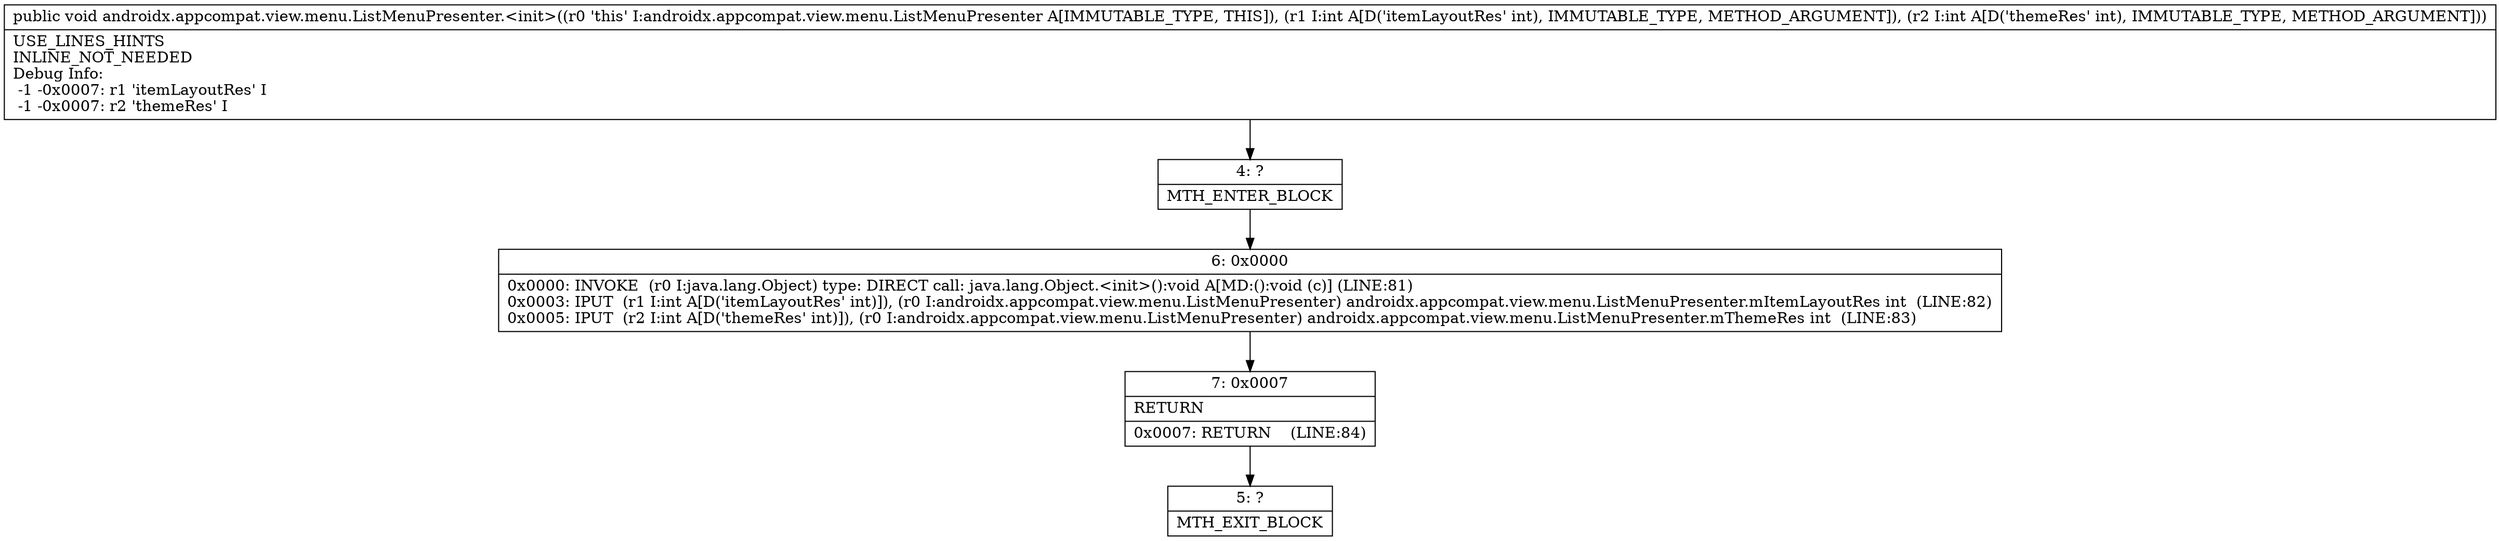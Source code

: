 digraph "CFG forandroidx.appcompat.view.menu.ListMenuPresenter.\<init\>(II)V" {
Node_4 [shape=record,label="{4\:\ ?|MTH_ENTER_BLOCK\l}"];
Node_6 [shape=record,label="{6\:\ 0x0000|0x0000: INVOKE  (r0 I:java.lang.Object) type: DIRECT call: java.lang.Object.\<init\>():void A[MD:():void (c)] (LINE:81)\l0x0003: IPUT  (r1 I:int A[D('itemLayoutRes' int)]), (r0 I:androidx.appcompat.view.menu.ListMenuPresenter) androidx.appcompat.view.menu.ListMenuPresenter.mItemLayoutRes int  (LINE:82)\l0x0005: IPUT  (r2 I:int A[D('themeRes' int)]), (r0 I:androidx.appcompat.view.menu.ListMenuPresenter) androidx.appcompat.view.menu.ListMenuPresenter.mThemeRes int  (LINE:83)\l}"];
Node_7 [shape=record,label="{7\:\ 0x0007|RETURN\l|0x0007: RETURN    (LINE:84)\l}"];
Node_5 [shape=record,label="{5\:\ ?|MTH_EXIT_BLOCK\l}"];
MethodNode[shape=record,label="{public void androidx.appcompat.view.menu.ListMenuPresenter.\<init\>((r0 'this' I:androidx.appcompat.view.menu.ListMenuPresenter A[IMMUTABLE_TYPE, THIS]), (r1 I:int A[D('itemLayoutRes' int), IMMUTABLE_TYPE, METHOD_ARGUMENT]), (r2 I:int A[D('themeRes' int), IMMUTABLE_TYPE, METHOD_ARGUMENT]))  | USE_LINES_HINTS\lINLINE_NOT_NEEDED\lDebug Info:\l  \-1 \-0x0007: r1 'itemLayoutRes' I\l  \-1 \-0x0007: r2 'themeRes' I\l}"];
MethodNode -> Node_4;Node_4 -> Node_6;
Node_6 -> Node_7;
Node_7 -> Node_5;
}

